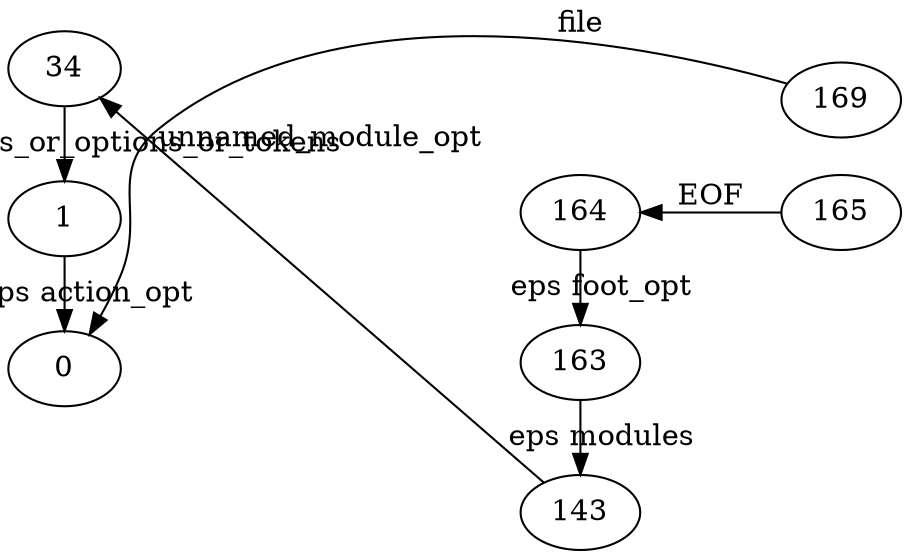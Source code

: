 digraph GSS {
    rankdir=RL
    0 [label="169"]
    1 [label="0"]
    0 -> 1 [label="file"]
    2 [label="165"]
    3 [label="164"]
    4 [label="163"]
    5 [label="143"]
    6 [label="34"]
    7 [label="1"]
    7 -> 1 [label="eps action_opt"]
    6 -> 7 [label="eps includes_or_options_or_tokens"]
    5 -> 6 [label="unnamed_module_opt"]
    4 -> 5 [label="eps modules"]
    3 -> 4 [label="eps foot_opt"]
    2 -> 3 [label="EOF"]
    {rank=same; 2 0}
    {rank=same; 7 6 1}
    {rank=same; 5 4 3}
}
